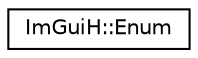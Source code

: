 digraph "Graphical Class Hierarchy"
{
 // LATEX_PDF_SIZE
  edge [fontname="Helvetica",fontsize="10",labelfontname="Helvetica",labelfontsize="10"];
  node [fontname="Helvetica",fontsize="10",shape=record];
  rankdir="LR";
  Node0 [label="ImGuiH::Enum",height=0.2,width=0.4,color="black", fillcolor="white", style="filled",URL="$struct_im_gui_h_1_1_enum.html",tooltip=" "];
}
